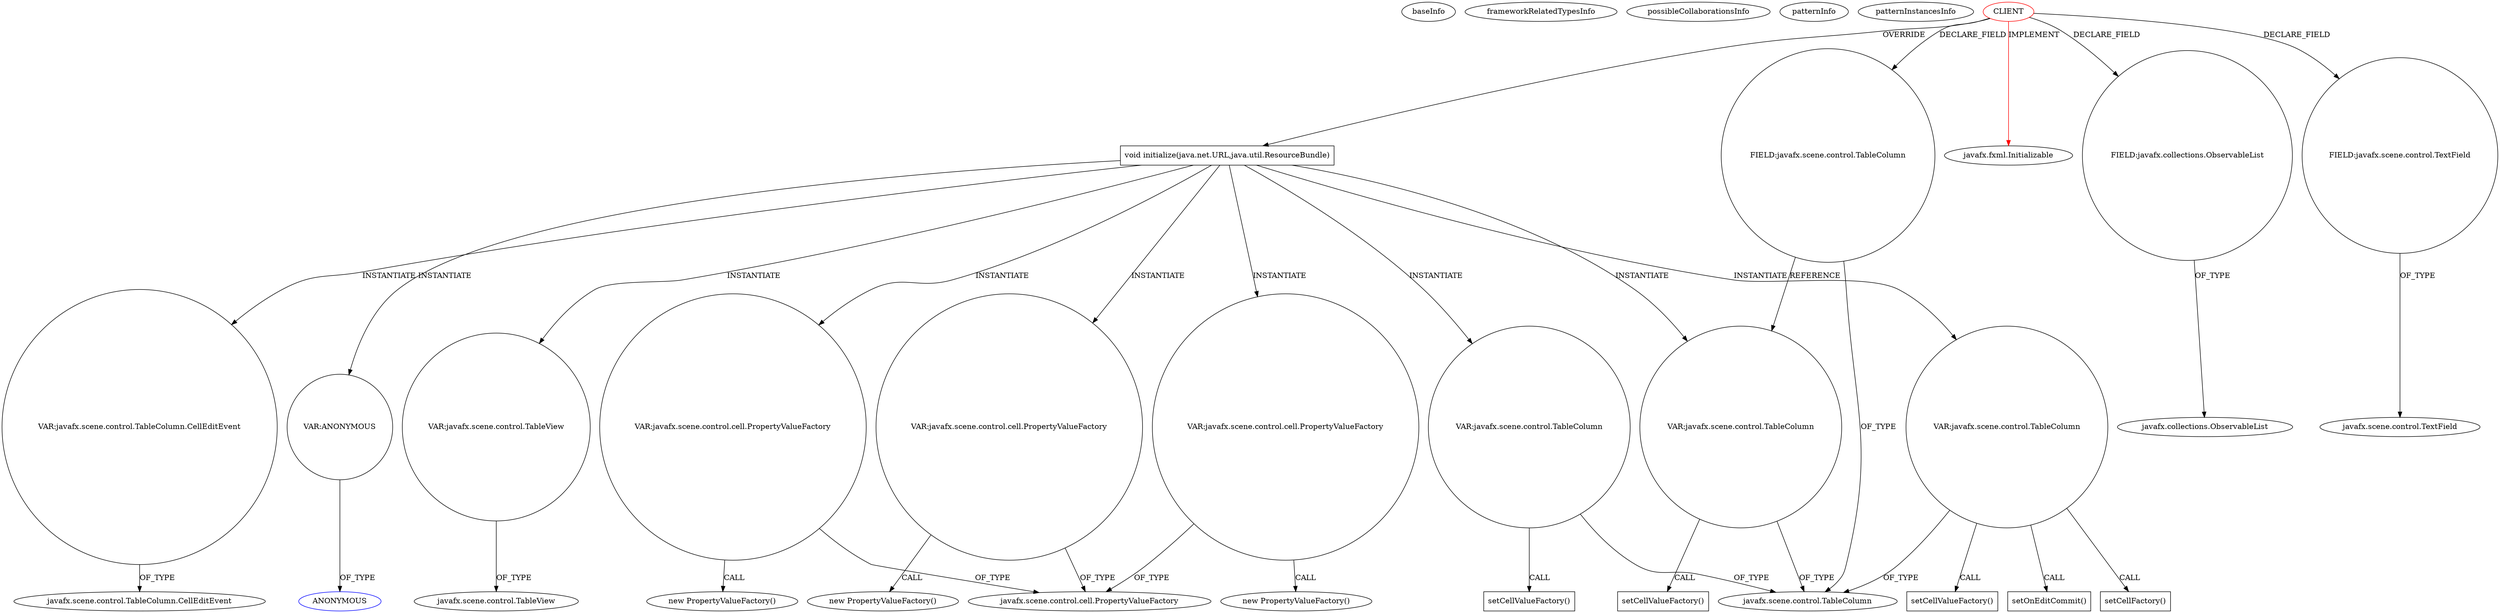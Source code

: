 digraph {
baseInfo[graphId=1470,category="pattern",isAnonymous=false,possibleRelation=false]
frameworkRelatedTypesInfo[0="javafx.fxml.Initializable"]
possibleCollaborationsInfo[]
patternInfo[frequency=2.0,patternRootClient=0]
patternInstancesInfo[0="making-todo-tsa~/making-todo-tsa/todo-tsa-master/todo-fx/src/main/java/todo/app/TodoController.java~TodoController~3522",1="ersobcz-JavaFX-JAXB~/ersobcz-JavaFX-JAXB/JavaFX-JAXB-master/src/controller/ViewController.java~ViewController~2650"]
58[label="javafx.scene.control.TableColumn.CellEditEvent",vertexType="FRAMEWORK_CLASS_TYPE",isFrameworkType=false]
56[label="VAR:javafx.scene.control.TableColumn.CellEditEvent",vertexType="VARIABLE_EXPRESION",isFrameworkType=false,shape=circle]
24[label="void initialize(java.net.URL,java.util.ResourceBundle)",vertexType="OVERRIDING_METHOD_DECLARATION",isFrameworkType=false,shape=box]
0[label="CLIENT",vertexType="ROOT_CLIENT_CLASS_DECLARATION",isFrameworkType=false,color=red]
53[label="VAR:ANONYMOUS",vertexType="VARIABLE_EXPRESION",isFrameworkType=false,shape=circle]
54[label="ANONYMOUS",vertexType="REFERENCE_ANONYMOUS_DECLARATION",isFrameworkType=false,color=blue]
18[label="FIELD:javafx.collections.ObservableList",vertexType="FIELD_DECLARATION",isFrameworkType=false,shape=circle]
19[label="javafx.collections.ObservableList",vertexType="FRAMEWORK_INTERFACE_TYPE",isFrameworkType=false]
1[label="javafx.fxml.Initializable",vertexType="FRAMEWORK_INTERFACE_TYPE",isFrameworkType=false]
59[label="VAR:javafx.scene.control.TableView",vertexType="VARIABLE_EXPRESION",isFrameworkType=false,shape=circle]
15[label="javafx.scene.control.TableView",vertexType="FRAMEWORK_CLASS_TYPE",isFrameworkType=false]
25[label="VAR:javafx.scene.control.TableColumn",vertexType="VARIABLE_EXPRESION",isFrameworkType=false,shape=circle]
26[label="setCellValueFactory()",vertexType="INSIDE_CALL",isFrameworkType=false,shape=box]
29[label="VAR:javafx.scene.control.cell.PropertyValueFactory",vertexType="VARIABLE_EXPRESION",isFrameworkType=false,shape=circle]
28[label="new PropertyValueFactory()",vertexType="CONSTRUCTOR_CALL",isFrameworkType=false]
35[label="VAR:javafx.scene.control.cell.PropertyValueFactory",vertexType="VARIABLE_EXPRESION",isFrameworkType=false,shape=circle]
34[label="new PropertyValueFactory()",vertexType="CONSTRUCTOR_CALL",isFrameworkType=false]
41[label="VAR:javafx.scene.control.cell.PropertyValueFactory",vertexType="VARIABLE_EXPRESION",isFrameworkType=false,shape=circle]
40[label="new PropertyValueFactory()",vertexType="CONSTRUCTOR_CALL",isFrameworkType=false]
20[label="FIELD:javafx.scene.control.TextField",vertexType="FIELD_DECLARATION",isFrameworkType=false,shape=circle]
21[label="javafx.scene.control.TextField",vertexType="FRAMEWORK_CLASS_TYPE",isFrameworkType=false]
37[label="VAR:javafx.scene.control.TableColumn",vertexType="VARIABLE_EXPRESION",isFrameworkType=false,shape=circle]
38[label="setCellValueFactory()",vertexType="INSIDE_CALL",isFrameworkType=false,shape=box]
51[label="setOnEditCommit()",vertexType="INSIDE_CALL",isFrameworkType=false,shape=box]
44[label="setCellFactory()",vertexType="INSIDE_CALL",isFrameworkType=false,shape=box]
31[label="VAR:javafx.scene.control.TableColumn",vertexType="VARIABLE_EXPRESION",isFrameworkType=false,shape=circle]
32[label="setCellValueFactory()",vertexType="INSIDE_CALL",isFrameworkType=false,shape=box]
30[label="javafx.scene.control.cell.PropertyValueFactory",vertexType="FRAMEWORK_CLASS_TYPE",isFrameworkType=false]
10[label="FIELD:javafx.scene.control.TableColumn",vertexType="FIELD_DECLARATION",isFrameworkType=false,shape=circle]
7[label="javafx.scene.control.TableColumn",vertexType="FRAMEWORK_CLASS_TYPE",isFrameworkType=false]
10->7[label="OF_TYPE"]
0->20[label="DECLARE_FIELD"]
37->51[label="CALL"]
25->7[label="OF_TYPE"]
24->25[label="INSTANTIATE"]
29->28[label="CALL"]
37->44[label="CALL"]
24->41[label="INSTANTIATE"]
24->31[label="INSTANTIATE"]
29->30[label="OF_TYPE"]
37->38[label="CALL"]
24->37[label="INSTANTIATE"]
37->7[label="OF_TYPE"]
24->35[label="INSTANTIATE"]
35->34[label="CALL"]
0->10[label="DECLARE_FIELD"]
10->25[label="REFERENCE"]
0->24[label="OVERRIDE"]
24->59[label="INSTANTIATE"]
20->21[label="OF_TYPE"]
24->53[label="INSTANTIATE"]
31->32[label="CALL"]
41->40[label="CALL"]
0->18[label="DECLARE_FIELD"]
59->15[label="OF_TYPE"]
25->26[label="CALL"]
35->30[label="OF_TYPE"]
0->1[label="IMPLEMENT",color=red]
24->29[label="INSTANTIATE"]
41->30[label="OF_TYPE"]
24->56[label="INSTANTIATE"]
56->58[label="OF_TYPE"]
31->7[label="OF_TYPE"]
53->54[label="OF_TYPE"]
18->19[label="OF_TYPE"]
}
